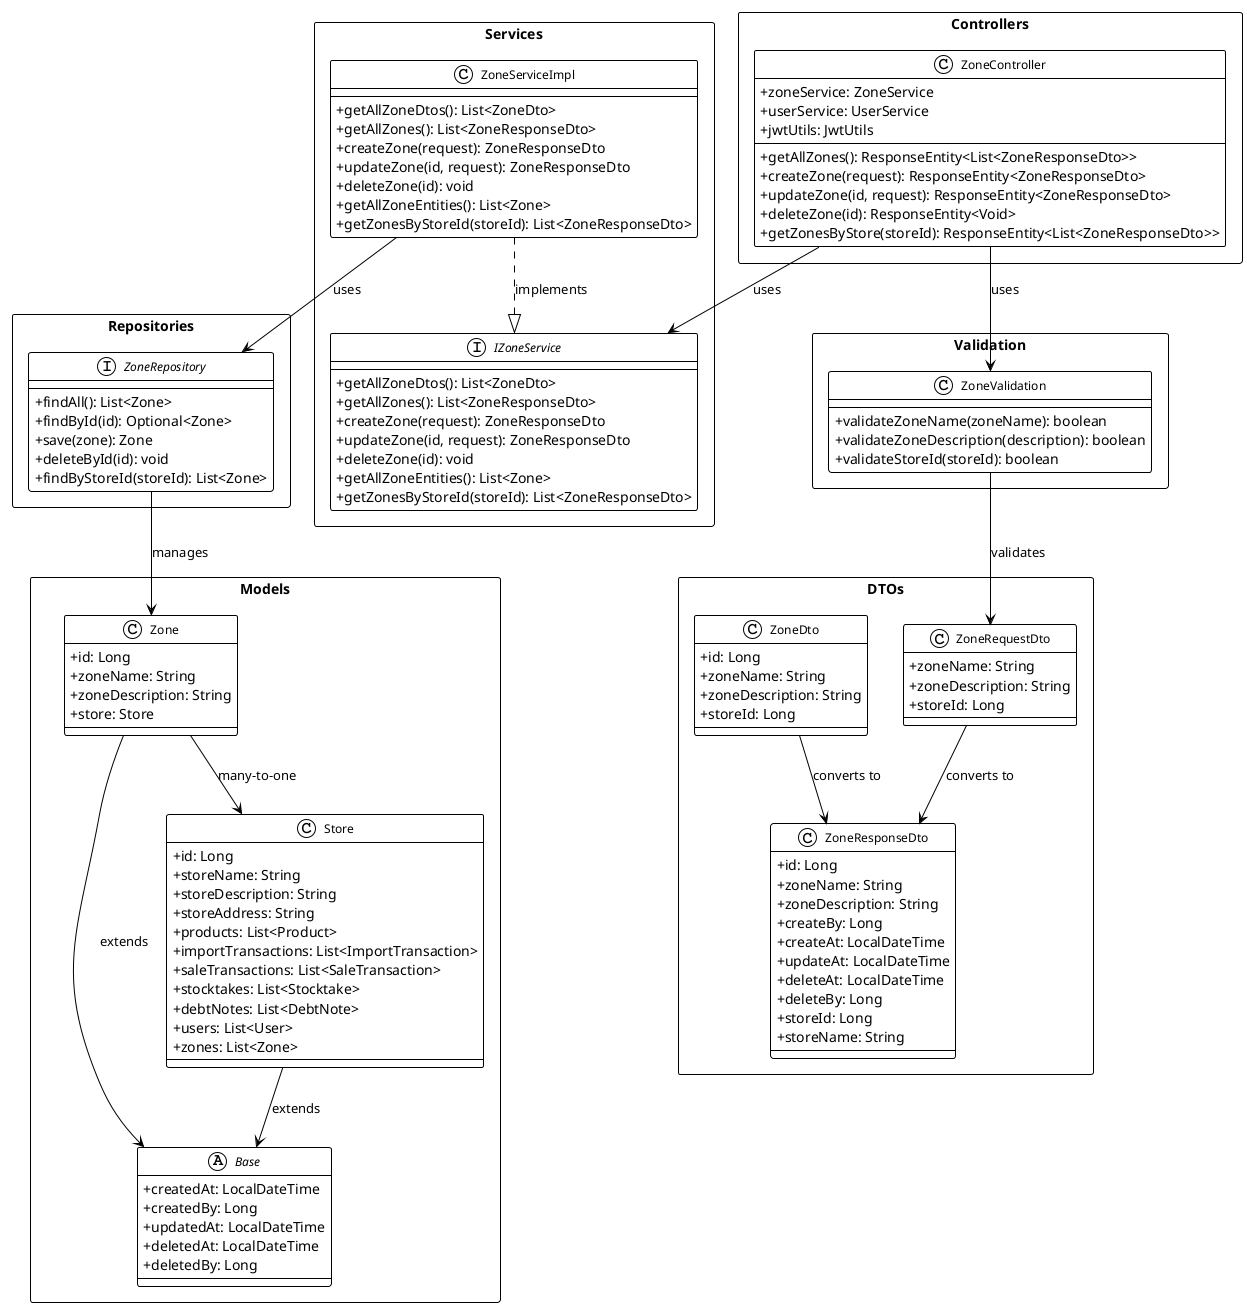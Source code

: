 @startuml Zone_Backend_Class_Diagram

!theme plain
skinparam classAttributeIconSize 0
skinparam classFontSize 12
skinparam classFontName Arial
skinparam packageStyle rectangle

package "Models" {
    abstract class Base {
        +createdAt: LocalDateTime
        +createdBy: Long
        +updatedAt: LocalDateTime
        +deletedAt: LocalDateTime
        +deletedBy: Long
    }

    class Zone {
        +id: Long
        +zoneName: String
        +zoneDescription: String
        +store: Store
    }

    class Store {
        +id: Long
        +storeName: String
        +storeDescription: String
        +storeAddress: String
        +products: List<Product>
        +importTransactions: List<ImportTransaction>
        +saleTransactions: List<SaleTransaction>
        +stocktakes: List<Stocktake>
        +debtNotes: List<DebtNote>
        +users: List<User>
        +zones: List<Zone>
    }
}

package "DTOs" {
    class ZoneRequestDto {
        +zoneName: String
        +zoneDescription: String
        +storeId: Long
    }

    class ZoneResponseDto {
        +id: Long
        +zoneName: String
        +zoneDescription: String
        +createBy: Long
        +createAt: LocalDateTime
        +updateAt: LocalDateTime
        +deleteAt: LocalDateTime
        +deleteBy: Long
        +storeId: Long
        +storeName: String
    }

    class ZoneDto {
        +id: Long
        +zoneName: String
        +zoneDescription: String
        +storeId: Long
    }
}

package "Services" {
    interface IZoneService {
        +getAllZoneDtos(): List<ZoneDto>
        +getAllZones(): List<ZoneResponseDto>
        +createZone(request): ZoneResponseDto
        +updateZone(id, request): ZoneResponseDto
        +deleteZone(id): void
        +getAllZoneEntities(): List<Zone>
        +getZonesByStoreId(storeId): List<ZoneResponseDto>
    }

    class ZoneServiceImpl {
        +getAllZoneDtos(): List<ZoneDto>
        +getAllZones(): List<ZoneResponseDto>
        +createZone(request): ZoneResponseDto
        +updateZone(id, request): ZoneResponseDto
        +deleteZone(id): void
        +getAllZoneEntities(): List<Zone>
        +getZonesByStoreId(storeId): List<ZoneResponseDto>
    }
}

package "Controllers" {
    class ZoneController {
        +zoneService: ZoneService
        +userService: UserService
        +jwtUtils: JwtUtils
        +getAllZones(): ResponseEntity<List<ZoneResponseDto>>
        +createZone(request): ResponseEntity<ZoneResponseDto>
        +updateZone(id, request): ResponseEntity<ZoneResponseDto>
        +deleteZone(id): ResponseEntity<Void>
        +getZonesByStore(storeId): ResponseEntity<List<ZoneResponseDto>>
    }
}

package "Repositories" {
    interface ZoneRepository {
        +findAll(): List<Zone>
        +findById(id): Optional<Zone>
        +save(zone): Zone
        +deleteById(id): void
        +findByStoreId(storeId): List<Zone>
    }
}

package "Validation" {
    class ZoneValidation {
        +validateZoneName(zoneName): boolean
        +validateZoneDescription(description): boolean
        +validateStoreId(storeId): boolean
    }
}

' Relationships
Zone --> Base : extends
Store --> Base : extends
Zone --> Store : many-to-one

ZoneController --> IZoneService : uses
ZoneController --> ZoneValidation : uses
ZoneServiceImpl ..|> IZoneService : implements
ZoneServiceImpl --> ZoneRepository : uses

ZoneRepository --> Zone : manages
ZoneValidation --> ZoneRequestDto : validates

ZoneRequestDto --> ZoneResponseDto : converts to
ZoneDto --> ZoneResponseDto : converts to

@enduml
